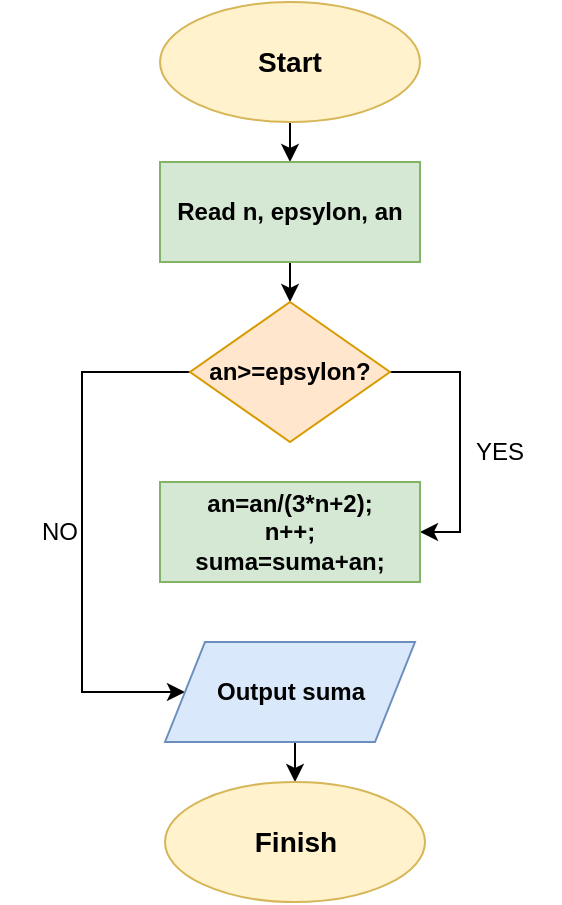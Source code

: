 <mxfile version="22.1.4" type="github">
  <diagram name="Сторінка-1" id="DYfT3-H38FNfJMRjdE1F">
    <mxGraphModel dx="1050" dy="565" grid="0" gridSize="10" guides="1" tooltips="1" connect="1" arrows="1" fold="1" page="1" pageScale="1" pageWidth="827" pageHeight="1169" math="0" shadow="0">
      <root>
        <mxCell id="0" />
        <mxCell id="1" parent="0" />
        <mxCell id="lKjCsTjpu_VQotGphrrI-5" style="edgeStyle=orthogonalEdgeStyle;rounded=0;orthogonalLoop=1;jettySize=auto;html=1;exitX=0.5;exitY=1;exitDx=0;exitDy=0;entryX=0.5;entryY=0;entryDx=0;entryDy=0;" edge="1" parent="1" source="lKjCsTjpu_VQotGphrrI-1" target="lKjCsTjpu_VQotGphrrI-2">
          <mxGeometry relative="1" as="geometry" />
        </mxCell>
        <mxCell id="lKjCsTjpu_VQotGphrrI-1" value="&lt;b&gt;&lt;font style=&quot;font-size: 14px;&quot;&gt;Start&lt;/font&gt;&lt;/b&gt;" style="ellipse;whiteSpace=wrap;html=1;fillColor=#fff2cc;strokeColor=#d6b656;" vertex="1" parent="1">
          <mxGeometry x="310" y="40" width="130" height="60" as="geometry" />
        </mxCell>
        <mxCell id="lKjCsTjpu_VQotGphrrI-6" style="edgeStyle=orthogonalEdgeStyle;rounded=0;orthogonalLoop=1;jettySize=auto;html=1;exitX=0.5;exitY=1;exitDx=0;exitDy=0;entryX=0.5;entryY=0;entryDx=0;entryDy=0;" edge="1" parent="1" source="lKjCsTjpu_VQotGphrrI-2" target="lKjCsTjpu_VQotGphrrI-3">
          <mxGeometry relative="1" as="geometry" />
        </mxCell>
        <mxCell id="lKjCsTjpu_VQotGphrrI-2" value="&lt;b&gt;Read n, epsylon, an&lt;/b&gt;" style="rounded=0;whiteSpace=wrap;html=1;fillColor=#d5e8d4;strokeColor=#82b366;" vertex="1" parent="1">
          <mxGeometry x="310" y="120" width="130" height="50" as="geometry" />
        </mxCell>
        <mxCell id="lKjCsTjpu_VQotGphrrI-8" style="edgeStyle=orthogonalEdgeStyle;rounded=0;orthogonalLoop=1;jettySize=auto;html=1;exitX=1;exitY=0.5;exitDx=0;exitDy=0;entryX=1;entryY=0.5;entryDx=0;entryDy=0;" edge="1" parent="1" source="lKjCsTjpu_VQotGphrrI-3" target="lKjCsTjpu_VQotGphrrI-4">
          <mxGeometry relative="1" as="geometry" />
        </mxCell>
        <mxCell id="lKjCsTjpu_VQotGphrrI-10" style="edgeStyle=orthogonalEdgeStyle;rounded=0;orthogonalLoop=1;jettySize=auto;html=1;exitX=0;exitY=0.5;exitDx=0;exitDy=0;entryX=0;entryY=0.5;entryDx=0;entryDy=0;" edge="1" parent="1" source="lKjCsTjpu_VQotGphrrI-3" target="lKjCsTjpu_VQotGphrrI-9">
          <mxGeometry relative="1" as="geometry">
            <mxPoint x="270" y="390" as="targetPoint" />
            <Array as="points">
              <mxPoint x="271" y="225" />
              <mxPoint x="271" y="385" />
            </Array>
          </mxGeometry>
        </mxCell>
        <mxCell id="lKjCsTjpu_VQotGphrrI-3" value="&lt;b&gt;an&amp;gt;=epsylon?&lt;/b&gt;" style="rhombus;whiteSpace=wrap;html=1;fillColor=#ffe6cc;strokeColor=#d79b00;" vertex="1" parent="1">
          <mxGeometry x="325" y="190" width="100" height="70" as="geometry" />
        </mxCell>
        <mxCell id="lKjCsTjpu_VQotGphrrI-4" value="&lt;b&gt;an=an/(3*n+2);&lt;br&gt;n++;&lt;br&gt;suma=suma+an;&lt;/b&gt;" style="rounded=0;whiteSpace=wrap;html=1;fillColor=#d5e8d4;strokeColor=#82b366;" vertex="1" parent="1">
          <mxGeometry x="310" y="280" width="130" height="50" as="geometry" />
        </mxCell>
        <mxCell id="lKjCsTjpu_VQotGphrrI-12" style="edgeStyle=orthogonalEdgeStyle;rounded=0;orthogonalLoop=1;jettySize=auto;html=1;exitX=0.5;exitY=1;exitDx=0;exitDy=0;entryX=0.5;entryY=0;entryDx=0;entryDy=0;" edge="1" parent="1" source="lKjCsTjpu_VQotGphrrI-9" target="lKjCsTjpu_VQotGphrrI-11">
          <mxGeometry relative="1" as="geometry" />
        </mxCell>
        <mxCell id="lKjCsTjpu_VQotGphrrI-9" value="&lt;b&gt;Output suma&lt;/b&gt;" style="shape=parallelogram;perimeter=parallelogramPerimeter;whiteSpace=wrap;html=1;fixedSize=1;fillColor=#dae8fc;strokeColor=#6c8ebf;" vertex="1" parent="1">
          <mxGeometry x="312.5" y="360" width="125" height="50" as="geometry" />
        </mxCell>
        <mxCell id="lKjCsTjpu_VQotGphrrI-11" value="&lt;b&gt;&lt;font style=&quot;font-size: 14px;&quot;&gt;Finish&lt;/font&gt;&lt;/b&gt;" style="ellipse;whiteSpace=wrap;html=1;fillColor=#fff2cc;strokeColor=#d6b656;" vertex="1" parent="1">
          <mxGeometry x="312.5" y="430" width="130" height="60" as="geometry" />
        </mxCell>
        <mxCell id="lKjCsTjpu_VQotGphrrI-13" value="YES" style="text;html=1;strokeColor=none;fillColor=none;align=center;verticalAlign=middle;whiteSpace=wrap;rounded=0;" vertex="1" parent="1">
          <mxGeometry x="450" y="250" width="60" height="30" as="geometry" />
        </mxCell>
        <mxCell id="lKjCsTjpu_VQotGphrrI-14" value="NO" style="text;html=1;strokeColor=none;fillColor=none;align=center;verticalAlign=middle;whiteSpace=wrap;rounded=0;" vertex="1" parent="1">
          <mxGeometry x="230" y="290" width="60" height="30" as="geometry" />
        </mxCell>
      </root>
    </mxGraphModel>
  </diagram>
</mxfile>
